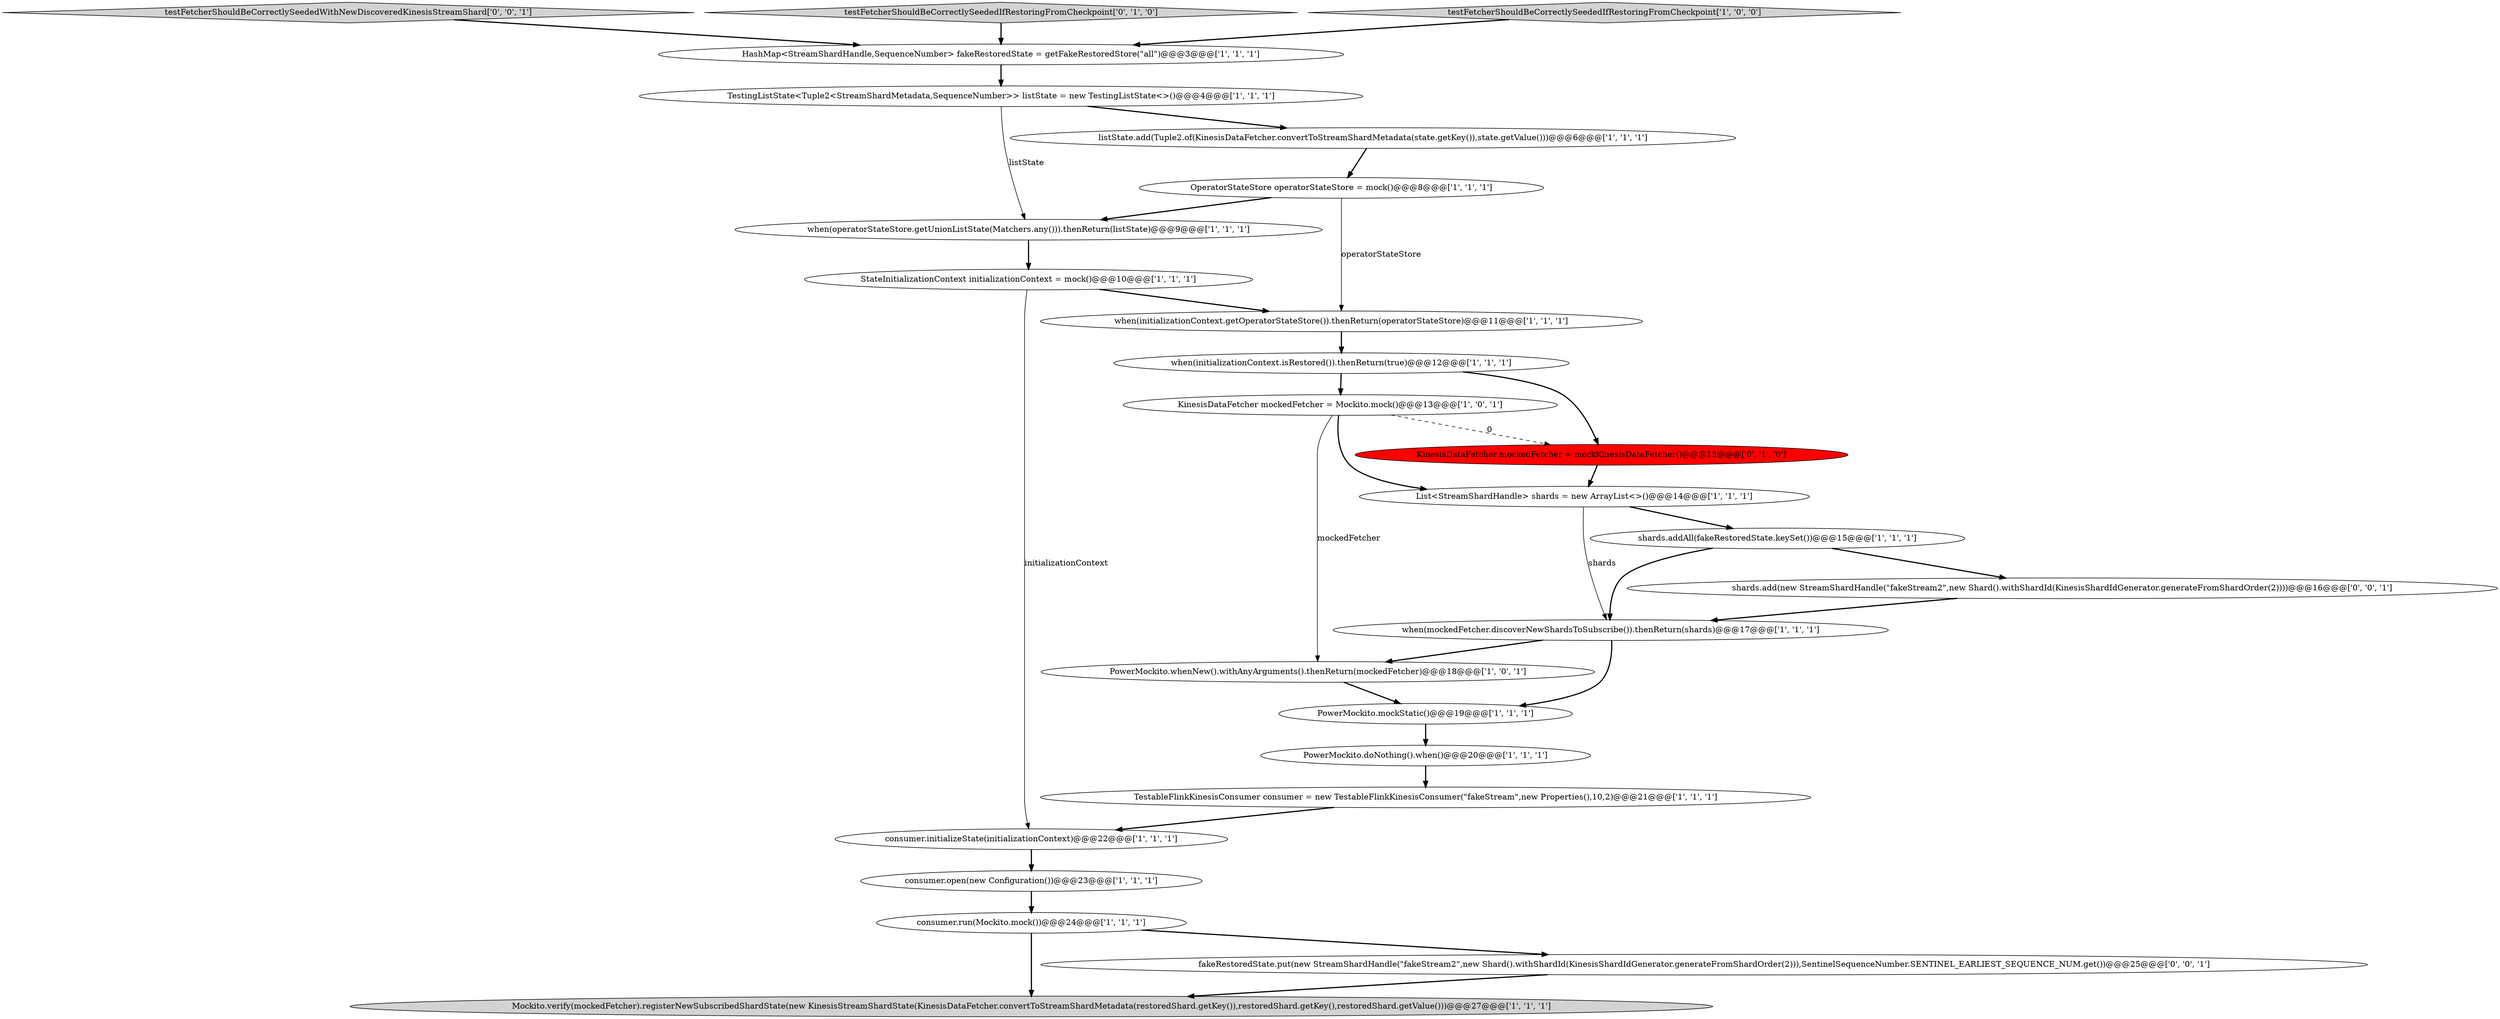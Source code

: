 digraph {
16 [style = filled, label = "when(operatorStateStore.getUnionListState(Matchers.any())).thenReturn(listState)@@@9@@@['1', '1', '1']", fillcolor = white, shape = ellipse image = "AAA0AAABBB1BBB"];
23 [style = filled, label = "shards.add(new StreamShardHandle(\"fakeStream2\",new Shard().withShardId(KinesisShardIdGenerator.generateFromShardOrder(2))))@@@16@@@['0', '0', '1']", fillcolor = white, shape = ellipse image = "AAA0AAABBB3BBB"];
17 [style = filled, label = "listState.add(Tuple2.of(KinesisDataFetcher.convertToStreamShardMetadata(state.getKey()),state.getValue()))@@@6@@@['1', '1', '1']", fillcolor = white, shape = ellipse image = "AAA0AAABBB1BBB"];
1 [style = filled, label = "Mockito.verify(mockedFetcher).registerNewSubscribedShardState(new KinesisStreamShardState(KinesisDataFetcher.convertToStreamShardMetadata(restoredShard.getKey()),restoredShard.getKey(),restoredShard.getValue()))@@@27@@@['1', '1', '1']", fillcolor = lightgray, shape = ellipse image = "AAA0AAABBB1BBB"];
19 [style = filled, label = "consumer.open(new Configuration())@@@23@@@['1', '1', '1']", fillcolor = white, shape = ellipse image = "AAA0AAABBB1BBB"];
10 [style = filled, label = "OperatorStateStore operatorStateStore = mock()@@@8@@@['1', '1', '1']", fillcolor = white, shape = ellipse image = "AAA0AAABBB1BBB"];
13 [style = filled, label = "PowerMockito.doNothing().when()@@@20@@@['1', '1', '1']", fillcolor = white, shape = ellipse image = "AAA0AAABBB1BBB"];
15 [style = filled, label = "consumer.run(Mockito.mock())@@@24@@@['1', '1', '1']", fillcolor = white, shape = ellipse image = "AAA0AAABBB1BBB"];
12 [style = filled, label = "when(initializationContext.getOperatorStateStore()).thenReturn(operatorStateStore)@@@11@@@['1', '1', '1']", fillcolor = white, shape = ellipse image = "AAA0AAABBB1BBB"];
9 [style = filled, label = "PowerMockito.mockStatic()@@@19@@@['1', '1', '1']", fillcolor = white, shape = ellipse image = "AAA0AAABBB1BBB"];
24 [style = filled, label = "testFetcherShouldBeCorrectlySeededWithNewDiscoveredKinesisStreamShard['0', '0', '1']", fillcolor = lightgray, shape = diamond image = "AAA0AAABBB3BBB"];
6 [style = filled, label = "TestableFlinkKinesisConsumer consumer = new TestableFlinkKinesisConsumer(\"fakeStream\",new Properties(),10,2)@@@21@@@['1', '1', '1']", fillcolor = white, shape = ellipse image = "AAA0AAABBB1BBB"];
18 [style = filled, label = "PowerMockito.whenNew().withAnyArguments().thenReturn(mockedFetcher)@@@18@@@['1', '0', '1']", fillcolor = white, shape = ellipse image = "AAA0AAABBB1BBB"];
22 [style = filled, label = "KinesisDataFetcher mockedFetcher = mockKinesisDataFetcher()@@@13@@@['0', '1', '0']", fillcolor = red, shape = ellipse image = "AAA1AAABBB2BBB"];
21 [style = filled, label = "testFetcherShouldBeCorrectlySeededIfRestoringFromCheckpoint['0', '1', '0']", fillcolor = lightgray, shape = diamond image = "AAA0AAABBB2BBB"];
11 [style = filled, label = "when(initializationContext.isRestored()).thenReturn(true)@@@12@@@['1', '1', '1']", fillcolor = white, shape = ellipse image = "AAA0AAABBB1BBB"];
14 [style = filled, label = "StateInitializationContext initializationContext = mock()@@@10@@@['1', '1', '1']", fillcolor = white, shape = ellipse image = "AAA0AAABBB1BBB"];
3 [style = filled, label = "HashMap<StreamShardHandle,SequenceNumber> fakeRestoredState = getFakeRestoredStore(\"all\")@@@3@@@['1', '1', '1']", fillcolor = white, shape = ellipse image = "AAA0AAABBB1BBB"];
4 [style = filled, label = "List<StreamShardHandle> shards = new ArrayList<>()@@@14@@@['1', '1', '1']", fillcolor = white, shape = ellipse image = "AAA0AAABBB1BBB"];
20 [style = filled, label = "testFetcherShouldBeCorrectlySeededIfRestoringFromCheckpoint['1', '0', '0']", fillcolor = lightgray, shape = diamond image = "AAA0AAABBB1BBB"];
0 [style = filled, label = "when(mockedFetcher.discoverNewShardsToSubscribe()).thenReturn(shards)@@@17@@@['1', '1', '1']", fillcolor = white, shape = ellipse image = "AAA0AAABBB1BBB"];
2 [style = filled, label = "TestingListState<Tuple2<StreamShardMetadata,SequenceNumber>> listState = new TestingListState<>()@@@4@@@['1', '1', '1']", fillcolor = white, shape = ellipse image = "AAA0AAABBB1BBB"];
7 [style = filled, label = "KinesisDataFetcher mockedFetcher = Mockito.mock()@@@13@@@['1', '0', '1']", fillcolor = white, shape = ellipse image = "AAA0AAABBB1BBB"];
5 [style = filled, label = "shards.addAll(fakeRestoredState.keySet())@@@15@@@['1', '1', '1']", fillcolor = white, shape = ellipse image = "AAA0AAABBB1BBB"];
25 [style = filled, label = "fakeRestoredState.put(new StreamShardHandle(\"fakeStream2\",new Shard().withShardId(KinesisShardIdGenerator.generateFromShardOrder(2))),SentinelSequenceNumber.SENTINEL_EARLIEST_SEQUENCE_NUM.get())@@@25@@@['0', '0', '1']", fillcolor = white, shape = ellipse image = "AAA0AAABBB3BBB"];
8 [style = filled, label = "consumer.initializeState(initializationContext)@@@22@@@['1', '1', '1']", fillcolor = white, shape = ellipse image = "AAA0AAABBB1BBB"];
2->17 [style = bold, label=""];
17->10 [style = bold, label=""];
0->9 [style = bold, label=""];
25->1 [style = bold, label=""];
5->23 [style = bold, label=""];
7->18 [style = solid, label="mockedFetcher"];
15->25 [style = bold, label=""];
8->19 [style = bold, label=""];
2->16 [style = solid, label="listState"];
12->11 [style = bold, label=""];
20->3 [style = bold, label=""];
7->4 [style = bold, label=""];
23->0 [style = bold, label=""];
22->4 [style = bold, label=""];
4->0 [style = solid, label="shards"];
14->8 [style = solid, label="initializationContext"];
10->16 [style = bold, label=""];
3->2 [style = bold, label=""];
5->0 [style = bold, label=""];
10->12 [style = solid, label="operatorStateStore"];
14->12 [style = bold, label=""];
6->8 [style = bold, label=""];
18->9 [style = bold, label=""];
11->22 [style = bold, label=""];
16->14 [style = bold, label=""];
0->18 [style = bold, label=""];
13->6 [style = bold, label=""];
19->15 [style = bold, label=""];
4->5 [style = bold, label=""];
24->3 [style = bold, label=""];
7->22 [style = dashed, label="0"];
11->7 [style = bold, label=""];
21->3 [style = bold, label=""];
9->13 [style = bold, label=""];
15->1 [style = bold, label=""];
}
